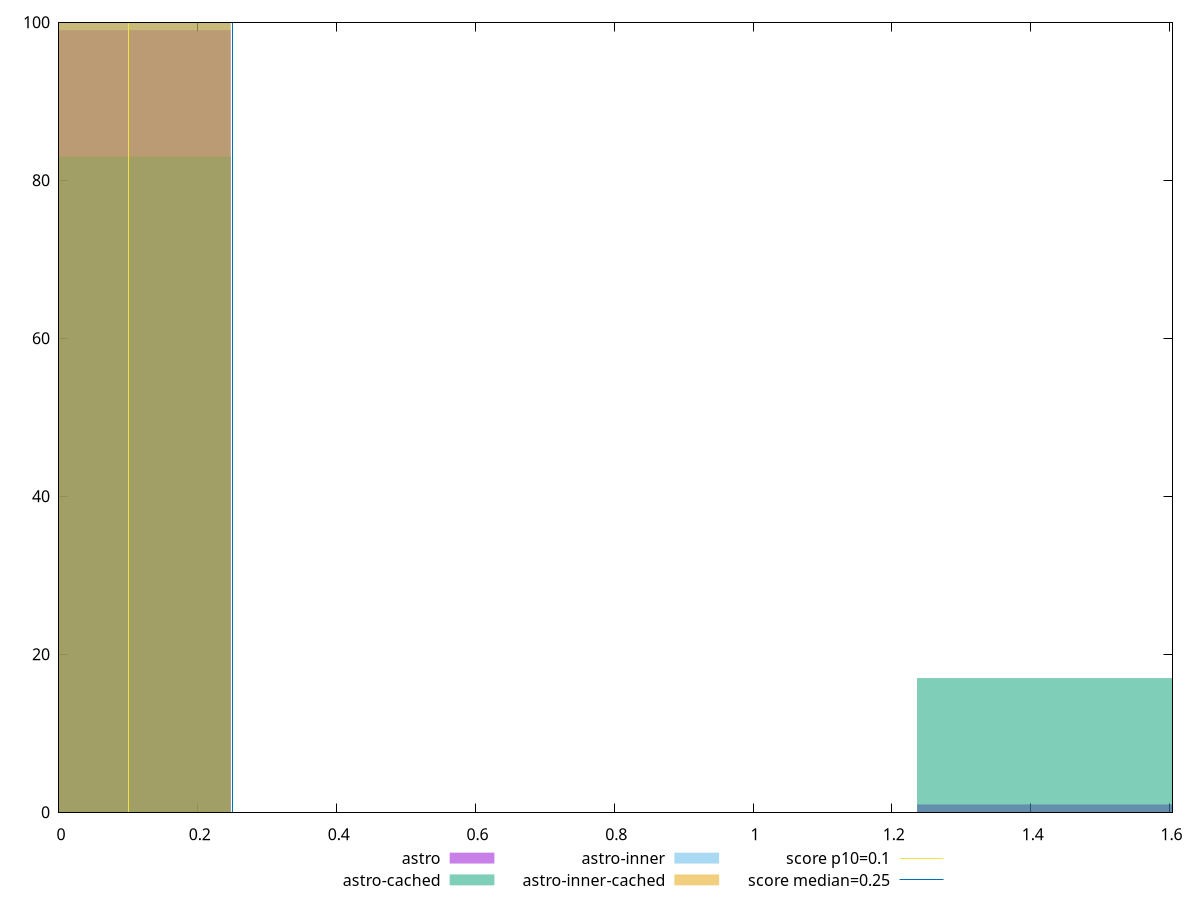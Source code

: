 reset

$astro <<EOF
0 99
1.483502805227222 1
EOF

$astroCached <<EOF
0 83
1.483502805227222 17
EOF

$astroInner <<EOF
0 100
EOF

$astroInnerCached <<EOF
0 100
EOF

set key outside below
set boxwidth 0.4945009350757407
set xrange [0:1.6043238449096682]
set yrange [0:100]
set trange [0:100]
set style fill transparent solid 0.5 noborder

set parametric
set terminal svg size 640, 520 enhanced background rgb 'white'
set output "reports/report_00033_2021-03-01T14-23-16.841Z/cumulative-layout-shift/comparison/histogram/all_raw.svg"

plot $astro title "astro" with boxes, \
     $astroCached title "astro-cached" with boxes, \
     $astroInner title "astro-inner" with boxes, \
     $astroInnerCached title "astro-inner-cached" with boxes, \
     0.1,t title "score p10=0.1", \
     0.25,t title "score median=0.25"

reset
